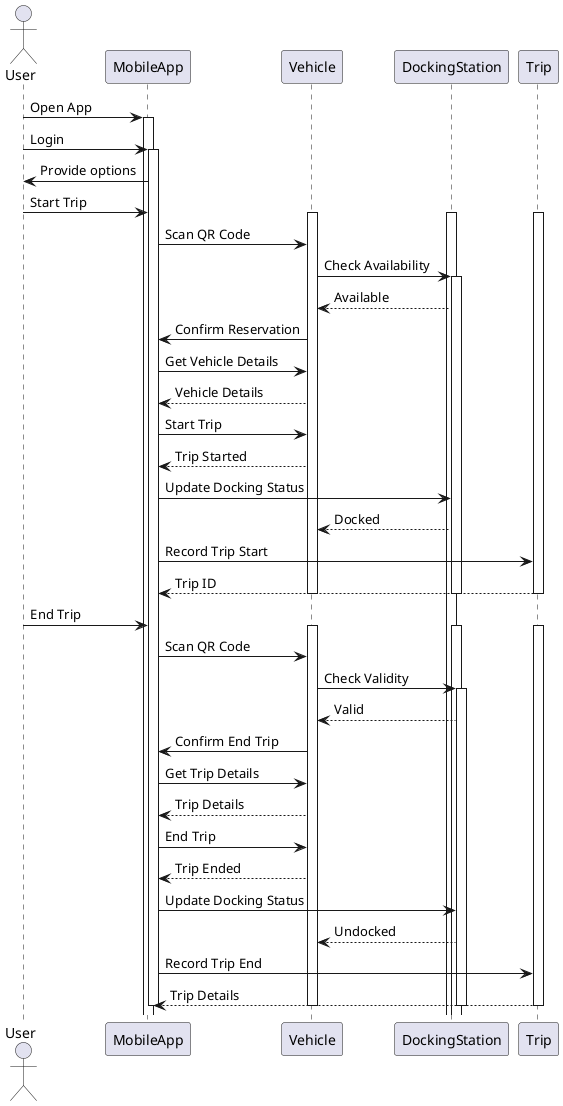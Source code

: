 @startuml

actor User
participant MobileApp
participant Vehicle
participant DockingStation
participant Trip

User -> MobileApp: Open App
activate MobileApp

User -> MobileApp: Login
activate MobileApp

MobileApp -> User: Provide options
User -> MobileApp: Start Trip
activate Vehicle
activate DockingStation
activate Trip

MobileApp -> Vehicle: Scan QR Code
Vehicle -> DockingStation: Check Availability
activate DockingStation
DockingStation --> Vehicle: Available

Vehicle -> MobileApp: Confirm Reservation
MobileApp -> Vehicle: Get Vehicle Details
Vehicle --> MobileApp: Vehicle Details

MobileApp -> Vehicle: Start Trip
Vehicle --> MobileApp: Trip Started

MobileApp -> DockingStation: Update Docking Status
DockingStation --> Vehicle: Docked

MobileApp -> Trip: Record Trip Start
Trip --> MobileApp: Trip ID

deactivate Vehicle
deactivate DockingStation
deactivate Trip

User -> MobileApp: End Trip
activate Vehicle
activate DockingStation
activate Trip

MobileApp -> Vehicle: Scan QR Code
Vehicle -> DockingStation: Check Validity
activate DockingStation
DockingStation --> Vehicle: Valid

Vehicle -> MobileApp: Confirm End Trip
MobileApp -> Vehicle: Get Trip Details
Vehicle --> MobileApp: Trip Details

MobileApp -> Vehicle: End Trip
Vehicle --> MobileApp: Trip Ended

MobileApp -> DockingStation: Update Docking Status
DockingStation --> Vehicle: Undocked

MobileApp -> Trip: Record Trip End
Trip --> MobileApp: Trip Details

deactivate Vehicle
deactivate DockingStation
deactivate Trip

deactivate MobileApp
@enduml
